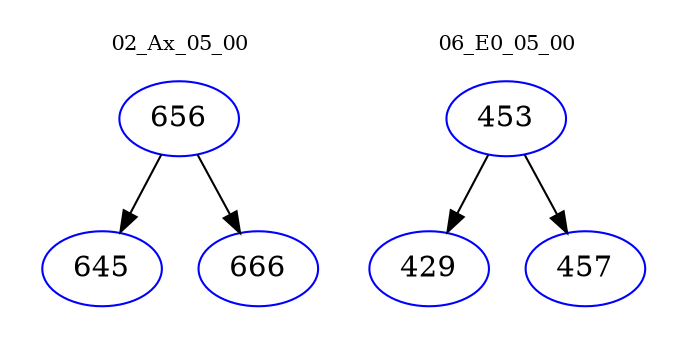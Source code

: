 digraph{
subgraph cluster_0 {
color = white
label = "02_Ax_05_00";
fontsize=10;
T0_656 [label="656", color="blue"]
T0_656 -> T0_645 [color="black"]
T0_645 [label="645", color="blue"]
T0_656 -> T0_666 [color="black"]
T0_666 [label="666", color="blue"]
}
subgraph cluster_1 {
color = white
label = "06_E0_05_00";
fontsize=10;
T1_453 [label="453", color="blue"]
T1_453 -> T1_429 [color="black"]
T1_429 [label="429", color="blue"]
T1_453 -> T1_457 [color="black"]
T1_457 [label="457", color="blue"]
}
}
